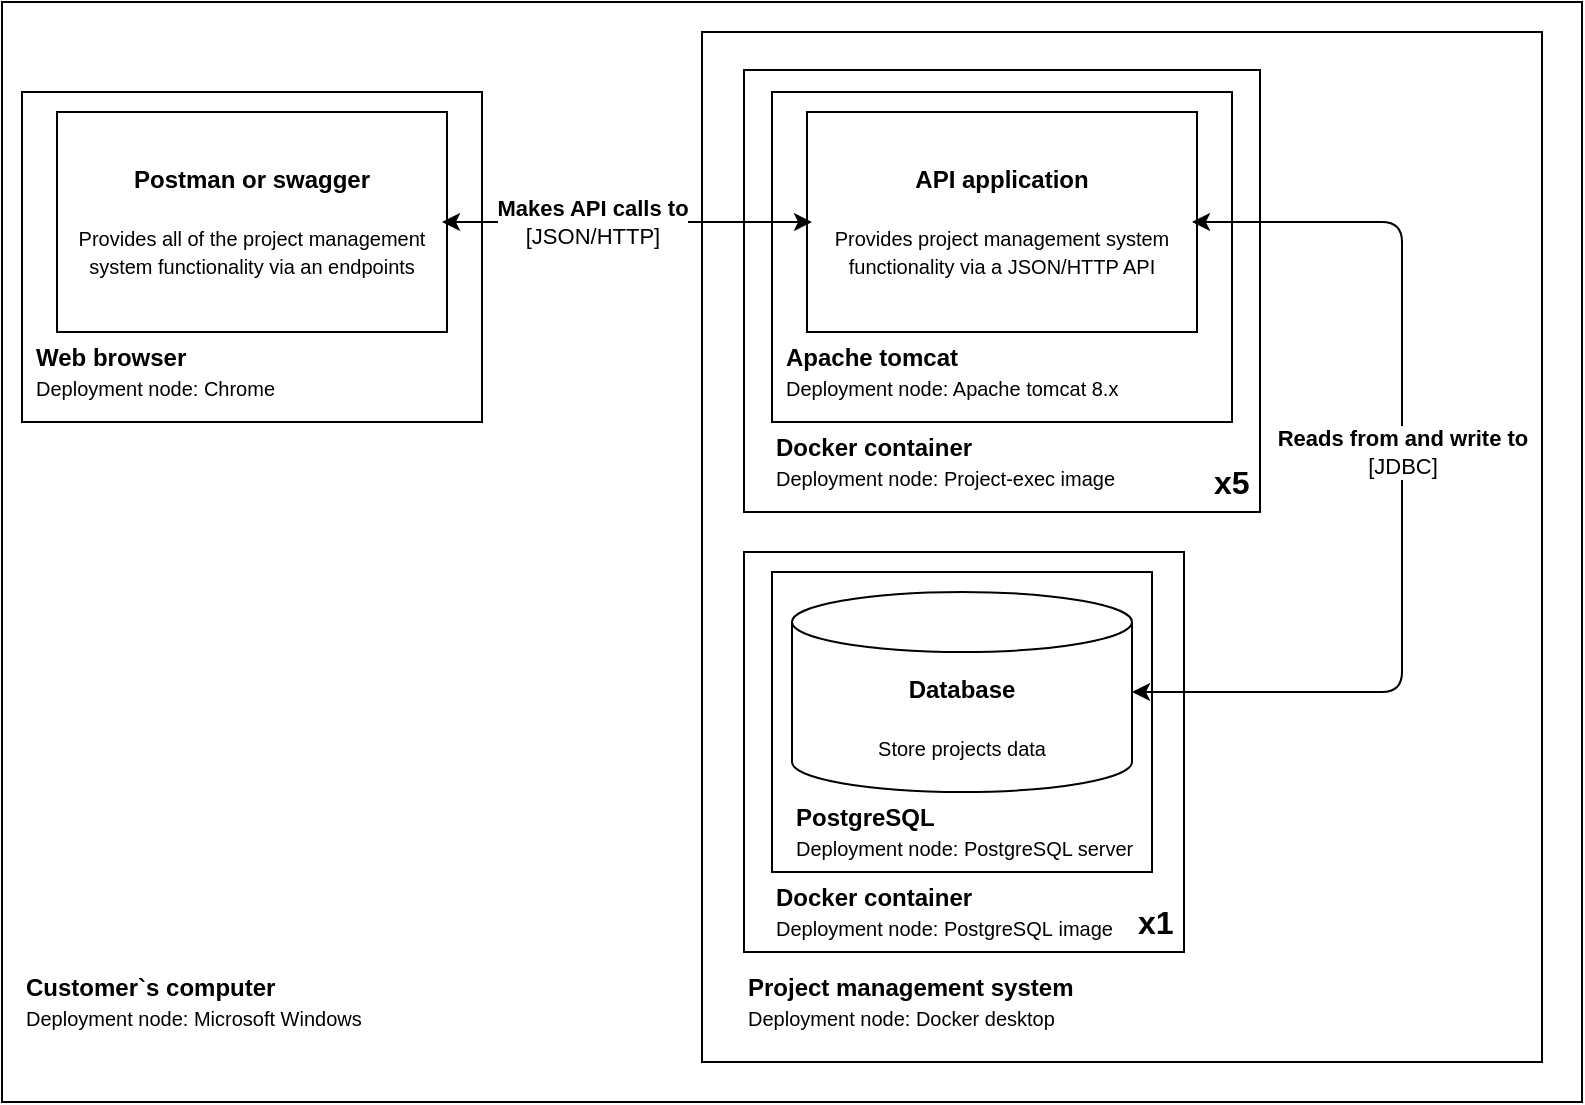 <mxfile version="21.3.2" type="device">
  <diagram name="Страница 1" id="jNwkKZ2FU6foHGc0oS_T">
    <mxGraphModel dx="993" dy="1717" grid="1" gridSize="10" guides="1" tooltips="1" connect="1" arrows="1" fold="1" page="1" pageScale="1" pageWidth="827" pageHeight="1169" math="0" shadow="0">
      <root>
        <mxCell id="0" />
        <mxCell id="1" parent="0" />
        <mxCell id="oLl1OlylzwqFJzHjMI7Q-43" value="" style="rounded=0;whiteSpace=wrap;html=1;" parent="1" vertex="1">
          <mxGeometry x="18" y="-1160" width="790" height="550" as="geometry" />
        </mxCell>
        <mxCell id="oLl1OlylzwqFJzHjMI7Q-44" value="&lt;span style=&quot;border-color: var(--border-color);&quot;&gt;&lt;b&gt;Customer`s computer&lt;/b&gt;&lt;br&gt;&lt;font style=&quot;font-size: 10px;&quot;&gt;Deployment node: Microsoft Windows&lt;/font&gt;&lt;br&gt;&lt;/span&gt;" style="text;html=1;strokeColor=none;fillColor=none;align=left;verticalAlign=middle;whiteSpace=wrap;rounded=0;" parent="1" vertex="1">
          <mxGeometry x="28" y="-680" width="180" height="40" as="geometry" />
        </mxCell>
        <mxCell id="oLl1OlylzwqFJzHjMI7Q-45" value="&lt;font style=&quot;font-size: 10px;&quot;&gt;&lt;br&gt;&lt;/font&gt;" style="rounded=0;whiteSpace=wrap;html=1;" parent="1" vertex="1">
          <mxGeometry x="28" y="-1115" width="230" height="165" as="geometry" />
        </mxCell>
        <mxCell id="oLl1OlylzwqFJzHjMI7Q-46" value="&lt;span style=&quot;border-color: var(--border-color);&quot;&gt;&lt;b&gt;Web browser&lt;/b&gt;&lt;br&gt;&lt;font style=&quot;font-size: 10px;&quot;&gt;Deployment node: Chrome&lt;/font&gt;&lt;br&gt;&lt;/span&gt;" style="text;html=1;strokeColor=none;fillColor=none;align=left;verticalAlign=middle;whiteSpace=wrap;rounded=0;" parent="1" vertex="1">
          <mxGeometry x="33" y="-995" width="180" height="40" as="geometry" />
        </mxCell>
        <mxCell id="oLl1OlylzwqFJzHjMI7Q-56" value="&lt;font style=&quot;font-size: 10px;&quot;&gt;&lt;br&gt;&lt;/font&gt;" style="rounded=0;whiteSpace=wrap;html=1;" parent="1" vertex="1">
          <mxGeometry x="45.5" y="-1105" width="195" height="110" as="geometry" />
        </mxCell>
        <mxCell id="oLl1OlylzwqFJzHjMI7Q-57" value="&lt;b&gt;Postman or swagger&lt;/b&gt;&lt;br&gt;&lt;br&gt;&lt;font style=&quot;font-size: 10px;&quot;&gt;Provides all of the project management system functionality via an endpoints&lt;/font&gt;" style="text;html=1;strokeColor=none;fillColor=none;align=center;verticalAlign=middle;whiteSpace=wrap;rounded=0;" parent="1" vertex="1">
          <mxGeometry x="48" y="-1105" width="190" height="110" as="geometry" />
        </mxCell>
        <mxCell id="oLl1OlylzwqFJzHjMI7Q-78" value="&lt;font style=&quot;font-size: 10px;&quot;&gt;&lt;br&gt;&lt;/font&gt;" style="rounded=0;whiteSpace=wrap;html=1;" parent="1" vertex="1">
          <mxGeometry x="368" y="-1145" width="420" height="515" as="geometry" />
        </mxCell>
        <mxCell id="oLl1OlylzwqFJzHjMI7Q-68" value="&lt;font style=&quot;font-size: 10px;&quot;&gt;&lt;br&gt;&lt;/font&gt;" style="rounded=0;whiteSpace=wrap;html=1;" parent="1" vertex="1">
          <mxGeometry x="389" y="-1126" width="258" height="221" as="geometry" />
        </mxCell>
        <mxCell id="oLl1OlylzwqFJzHjMI7Q-64" value="&lt;font style=&quot;font-size: 10px;&quot;&gt;&lt;br&gt;&lt;/font&gt;" style="rounded=0;whiteSpace=wrap;html=1;" parent="1" vertex="1">
          <mxGeometry x="403" y="-1115" width="230" height="165" as="geometry" />
        </mxCell>
        <mxCell id="oLl1OlylzwqFJzHjMI7Q-65" value="&lt;span style=&quot;border-color: var(--border-color);&quot;&gt;&lt;b&gt;Apache tomcat&lt;/b&gt;&lt;br&gt;&lt;font style=&quot;font-size: 10px;&quot;&gt;Deployment node: A&lt;/font&gt;&lt;span style=&quot;border-color: var(--border-color);&quot;&gt;&lt;font style=&quot;font-size: 10px;&quot;&gt;pache tomcat 8.x&lt;/font&gt;&lt;/span&gt;&lt;br&gt;&lt;/span&gt;" style="text;html=1;strokeColor=none;fillColor=none;align=left;verticalAlign=middle;whiteSpace=wrap;rounded=0;" parent="1" vertex="1">
          <mxGeometry x="408" y="-995" width="180" height="40" as="geometry" />
        </mxCell>
        <mxCell id="oLl1OlylzwqFJzHjMI7Q-66" value="&lt;font style=&quot;font-size: 10px;&quot;&gt;&lt;br&gt;&lt;/font&gt;" style="rounded=0;whiteSpace=wrap;html=1;" parent="1" vertex="1">
          <mxGeometry x="420.5" y="-1105" width="195" height="110" as="geometry" />
        </mxCell>
        <mxCell id="oLl1OlylzwqFJzHjMI7Q-67" value="&lt;b&gt;API application&lt;/b&gt;&lt;br&gt;&lt;br&gt;&lt;font style=&quot;font-size: 10px;&quot;&gt;Provides project management system functionality via a JSON/HTTP API&lt;/font&gt;" style="text;html=1;strokeColor=none;fillColor=none;align=center;verticalAlign=middle;whiteSpace=wrap;rounded=0;" parent="1" vertex="1">
          <mxGeometry x="423" y="-1105" width="190" height="110" as="geometry" />
        </mxCell>
        <mxCell id="oLl1OlylzwqFJzHjMI7Q-69" value="&lt;span style=&quot;border-color: var(--border-color);&quot;&gt;&lt;b&gt;Docker container&lt;/b&gt;&lt;br&gt;&lt;font style=&quot;font-size: 10px;&quot;&gt;Deployment node: Project-exec image&lt;/font&gt;&lt;br&gt;&lt;/span&gt;" style="text;html=1;strokeColor=none;fillColor=none;align=left;verticalAlign=middle;whiteSpace=wrap;rounded=0;" parent="1" vertex="1">
          <mxGeometry x="403" y="-950" width="180" height="40" as="geometry" />
        </mxCell>
        <mxCell id="oLl1OlylzwqFJzHjMI7Q-70" value="&lt;span style=&quot;border-color: var(--border-color);&quot;&gt;&lt;b&gt;&lt;font style=&quot;font-size: 16px;&quot;&gt;x5&lt;/font&gt;&lt;/b&gt;&lt;br&gt;&lt;/span&gt;" style="text;html=1;strokeColor=none;fillColor=none;align=left;verticalAlign=middle;whiteSpace=wrap;rounded=0;" parent="1" vertex="1">
          <mxGeometry x="622" y="-935" width="25" height="30" as="geometry" />
        </mxCell>
        <mxCell id="oLl1OlylzwqFJzHjMI7Q-75" value="&lt;font style=&quot;font-size: 10px;&quot;&gt;&lt;br&gt;&lt;/font&gt;" style="rounded=0;whiteSpace=wrap;html=1;" parent="1" vertex="1">
          <mxGeometry x="389" y="-885" width="220" height="200" as="geometry" />
        </mxCell>
        <mxCell id="oLl1OlylzwqFJzHjMI7Q-73" value="&lt;font style=&quot;font-size: 10px;&quot;&gt;&lt;br&gt;&lt;/font&gt;" style="rounded=0;whiteSpace=wrap;html=1;" parent="1" vertex="1">
          <mxGeometry x="403" y="-875" width="190" height="150" as="geometry" />
        </mxCell>
        <mxCell id="oLl1OlylzwqFJzHjMI7Q-6" value="&lt;b&gt;Database&lt;br&gt;&lt;/b&gt;&lt;font style=&quot;font-size: 10px;&quot;&gt;&lt;br&gt;Store projects data&lt;br&gt;&lt;/font&gt;" style="shape=cylinder3;whiteSpace=wrap;html=1;boundedLbl=1;backgroundOutline=1;size=15;" parent="1" vertex="1">
          <mxGeometry x="413" y="-865" width="170" height="100" as="geometry" />
        </mxCell>
        <mxCell id="oLl1OlylzwqFJzHjMI7Q-74" value="&lt;span style=&quot;border-color: var(--border-color);&quot;&gt;&lt;b&gt;PostgreSQL&lt;/b&gt;&lt;br&gt;&lt;font style=&quot;&quot;&gt;&lt;span style=&quot;font-size: 10px;&quot;&gt;Deployment node:&amp;nbsp;&lt;/span&gt;&lt;/font&gt;&lt;font style=&quot;border-color: var(--border-color); font-size: 10px;&quot;&gt;PostgreSQL server&lt;/font&gt;&lt;br&gt;&lt;/span&gt;" style="text;html=1;strokeColor=none;fillColor=none;align=left;verticalAlign=middle;whiteSpace=wrap;rounded=0;" parent="1" vertex="1">
          <mxGeometry x="413" y="-765" width="175" height="40" as="geometry" />
        </mxCell>
        <mxCell id="oLl1OlylzwqFJzHjMI7Q-76" value="&lt;span style=&quot;border-color: var(--border-color);&quot;&gt;&lt;b&gt;Docker container&lt;/b&gt;&lt;br&gt;&lt;font style=&quot;font-size: 10px;&quot;&gt;Deployment node:&amp;nbsp;&lt;/font&gt;&lt;font style=&quot;border-color: var(--border-color); font-size: 10px;&quot;&gt;PostgreSQL&lt;/font&gt;&lt;span style=&quot;border-color: var(--border-color); font-size: 10px;&quot;&gt;&amp;nbsp;image&lt;/span&gt;&lt;br&gt;&lt;/span&gt;" style="text;html=1;strokeColor=none;fillColor=none;align=left;verticalAlign=middle;whiteSpace=wrap;rounded=0;" parent="1" vertex="1">
          <mxGeometry x="403" y="-725" width="180" height="40" as="geometry" />
        </mxCell>
        <mxCell id="oLl1OlylzwqFJzHjMI7Q-77" value="&lt;span style=&quot;border-color: var(--border-color);&quot;&gt;&lt;b&gt;&lt;font style=&quot;font-size: 16px;&quot;&gt;x1&lt;/font&gt;&lt;/b&gt;&lt;br&gt;&lt;/span&gt;" style="text;html=1;strokeColor=none;fillColor=none;align=left;verticalAlign=middle;whiteSpace=wrap;rounded=0;" parent="1" vertex="1">
          <mxGeometry x="584" y="-715" width="25" height="30" as="geometry" />
        </mxCell>
        <mxCell id="oLl1OlylzwqFJzHjMI7Q-79" value="" style="endArrow=classic;html=1;rounded=1;startArrow=classic;startFill=1;exitX=1;exitY=0.5;exitDx=0;exitDy=0;entryX=1;entryY=0.5;entryDx=0;entryDy=0;edgeStyle=orthogonalEdgeStyle;exitPerimeter=0;" parent="1" source="oLl1OlylzwqFJzHjMI7Q-6" target="oLl1OlylzwqFJzHjMI7Q-67" edge="1">
          <mxGeometry relative="1" as="geometry">
            <mxPoint x="768" y="-829" as="sourcePoint" />
            <mxPoint x="548" y="-865" as="targetPoint" />
            <Array as="points">
              <mxPoint x="718" y="-815" />
              <mxPoint x="718" y="-1050" />
            </Array>
          </mxGeometry>
        </mxCell>
        <mxCell id="oLl1OlylzwqFJzHjMI7Q-80" value="&lt;b&gt;Reads from and write to&lt;/b&gt;&lt;br&gt;[JDBC]" style="edgeLabel;resizable=0;html=1;align=center;verticalAlign=middle;" parent="oLl1OlylzwqFJzHjMI7Q-79" connectable="0" vertex="1">
          <mxGeometry relative="1" as="geometry">
            <mxPoint y="-18" as="offset" />
          </mxGeometry>
        </mxCell>
        <mxCell id="oLl1OlylzwqFJzHjMI7Q-58" value="" style="endArrow=classic;html=1;rounded=0;startArrow=classic;startFill=1;exitX=1;exitY=0.5;exitDx=0;exitDy=0;entryX=0;entryY=0.5;entryDx=0;entryDy=0;" parent="1" source="oLl1OlylzwqFJzHjMI7Q-57" target="oLl1OlylzwqFJzHjMI7Q-67" edge="1">
          <mxGeometry relative="1" as="geometry">
            <mxPoint x="267" y="-725.36" as="sourcePoint" />
            <mxPoint x="387" y="-725" as="targetPoint" />
          </mxGeometry>
        </mxCell>
        <mxCell id="oLl1OlylzwqFJzHjMI7Q-59" value="&lt;b&gt;Makes API calls to&lt;/b&gt;&lt;br&gt;[JSON/HTTP]" style="edgeLabel;resizable=0;html=1;align=center;verticalAlign=middle;" parent="oLl1OlylzwqFJzHjMI7Q-58" connectable="0" vertex="1">
          <mxGeometry relative="1" as="geometry">
            <mxPoint x="-18" as="offset" />
          </mxGeometry>
        </mxCell>
        <mxCell id="gV9CViXWyQ2biXkYGxZP-1" value="&lt;span style=&quot;border-color: var(--border-color);&quot;&gt;&lt;b&gt;Project management system&lt;/b&gt;&lt;br&gt;&lt;font style=&quot;font-size: 10px;&quot;&gt;Deployment node: Docker desktop&lt;/font&gt;&lt;br&gt;&lt;/span&gt;" style="text;html=1;strokeColor=none;fillColor=none;align=left;verticalAlign=middle;whiteSpace=wrap;rounded=0;" vertex="1" parent="1">
          <mxGeometry x="389" y="-680" width="180" height="40" as="geometry" />
        </mxCell>
      </root>
    </mxGraphModel>
  </diagram>
</mxfile>
